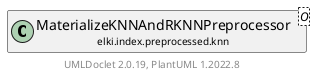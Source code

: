 @startuml
    remove .*\.(Instance|Par|Parameterizer|Factory)$
    set namespaceSeparator none
    hide empty fields
    hide empty methods

    class "<size:14>MaterializeKNNAndRKNNPreprocessor.Factory\n<size:10>elki.index.preprocessed.knn" as elki.index.preprocessed.knn.MaterializeKNNAndRKNNPreprocessor.Factory<O> [[MaterializeKNNAndRKNNPreprocessor.Factory.html]] {
        +Factory(int, Distance<? super O>)
        +instantiate(Relation<O>): MaterializeKNNAndRKNNPreprocessor<O>
    }

    class "<size:14>MaterializeKNNPreprocessor.Factory\n<size:10>elki.index.preprocessed.knn" as elki.index.preprocessed.knn.MaterializeKNNPreprocessor.Factory<O> [[MaterializeKNNPreprocessor.Factory.html]]
    class "<size:14>MaterializeKNNAndRKNNPreprocessor\n<size:10>elki.index.preprocessed.knn" as elki.index.preprocessed.knn.MaterializeKNNAndRKNNPreprocessor<O> [[MaterializeKNNAndRKNNPreprocessor.html]]
    class "<size:14>MaterializeKNNAndRKNNPreprocessor.Factory.Par\n<size:10>elki.index.preprocessed.knn" as elki.index.preprocessed.knn.MaterializeKNNAndRKNNPreprocessor.Factory.Par<O> [[MaterializeKNNAndRKNNPreprocessor.Factory.Par.html]]

    elki.index.preprocessed.knn.MaterializeKNNPreprocessor.Factory <|-- elki.index.preprocessed.knn.MaterializeKNNAndRKNNPreprocessor.Factory
    elki.index.preprocessed.knn.MaterializeKNNAndRKNNPreprocessor +-- elki.index.preprocessed.knn.MaterializeKNNAndRKNNPreprocessor.Factory
    elki.index.preprocessed.knn.MaterializeKNNAndRKNNPreprocessor.Factory +-- elki.index.preprocessed.knn.MaterializeKNNAndRKNNPreprocessor.Factory.Par

    center footer UMLDoclet 2.0.19, PlantUML 1.2022.8
@enduml
